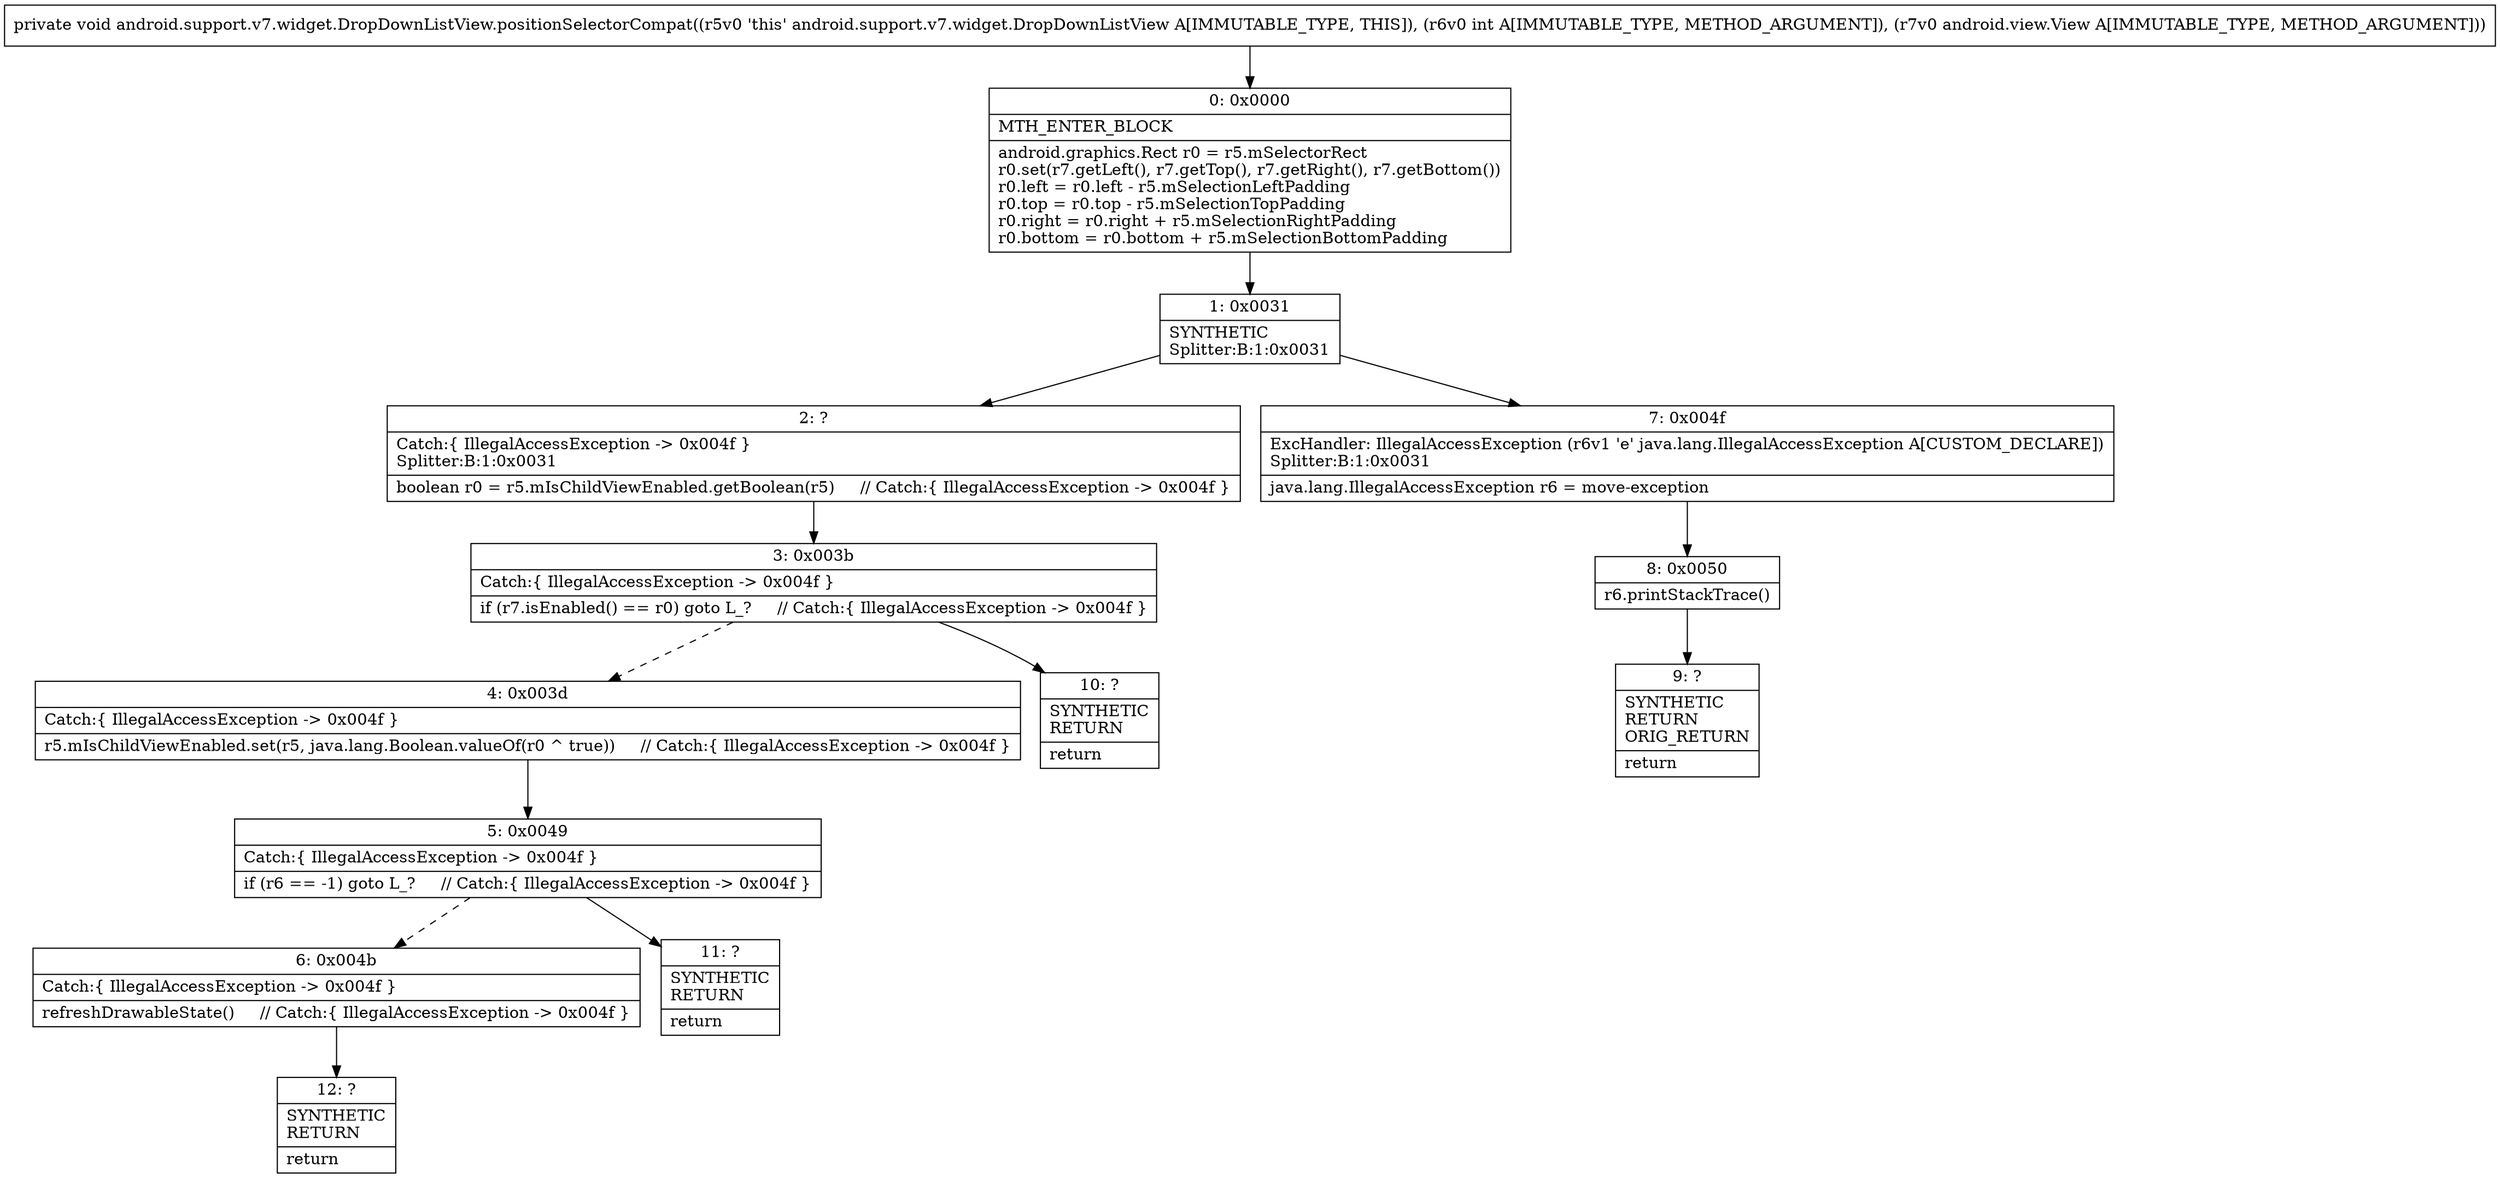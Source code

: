 digraph "CFG forandroid.support.v7.widget.DropDownListView.positionSelectorCompat(ILandroid\/view\/View;)V" {
Node_0 [shape=record,label="{0\:\ 0x0000|MTH_ENTER_BLOCK\l|android.graphics.Rect r0 = r5.mSelectorRect\lr0.set(r7.getLeft(), r7.getTop(), r7.getRight(), r7.getBottom())\lr0.left = r0.left \- r5.mSelectionLeftPadding\lr0.top = r0.top \- r5.mSelectionTopPadding\lr0.right = r0.right + r5.mSelectionRightPadding\lr0.bottom = r0.bottom + r5.mSelectionBottomPadding\l}"];
Node_1 [shape=record,label="{1\:\ 0x0031|SYNTHETIC\lSplitter:B:1:0x0031\l}"];
Node_2 [shape=record,label="{2\:\ ?|Catch:\{ IllegalAccessException \-\> 0x004f \}\lSplitter:B:1:0x0031\l|boolean r0 = r5.mIsChildViewEnabled.getBoolean(r5)     \/\/ Catch:\{ IllegalAccessException \-\> 0x004f \}\l}"];
Node_3 [shape=record,label="{3\:\ 0x003b|Catch:\{ IllegalAccessException \-\> 0x004f \}\l|if (r7.isEnabled() == r0) goto L_?     \/\/ Catch:\{ IllegalAccessException \-\> 0x004f \}\l}"];
Node_4 [shape=record,label="{4\:\ 0x003d|Catch:\{ IllegalAccessException \-\> 0x004f \}\l|r5.mIsChildViewEnabled.set(r5, java.lang.Boolean.valueOf(r0 ^ true))     \/\/ Catch:\{ IllegalAccessException \-\> 0x004f \}\l}"];
Node_5 [shape=record,label="{5\:\ 0x0049|Catch:\{ IllegalAccessException \-\> 0x004f \}\l|if (r6 == \-1) goto L_?     \/\/ Catch:\{ IllegalAccessException \-\> 0x004f \}\l}"];
Node_6 [shape=record,label="{6\:\ 0x004b|Catch:\{ IllegalAccessException \-\> 0x004f \}\l|refreshDrawableState()     \/\/ Catch:\{ IllegalAccessException \-\> 0x004f \}\l}"];
Node_7 [shape=record,label="{7\:\ 0x004f|ExcHandler: IllegalAccessException (r6v1 'e' java.lang.IllegalAccessException A[CUSTOM_DECLARE])\lSplitter:B:1:0x0031\l|java.lang.IllegalAccessException r6 = move\-exception\l}"];
Node_8 [shape=record,label="{8\:\ 0x0050|r6.printStackTrace()\l}"];
Node_9 [shape=record,label="{9\:\ ?|SYNTHETIC\lRETURN\lORIG_RETURN\l|return\l}"];
Node_10 [shape=record,label="{10\:\ ?|SYNTHETIC\lRETURN\l|return\l}"];
Node_11 [shape=record,label="{11\:\ ?|SYNTHETIC\lRETURN\l|return\l}"];
Node_12 [shape=record,label="{12\:\ ?|SYNTHETIC\lRETURN\l|return\l}"];
MethodNode[shape=record,label="{private void android.support.v7.widget.DropDownListView.positionSelectorCompat((r5v0 'this' android.support.v7.widget.DropDownListView A[IMMUTABLE_TYPE, THIS]), (r6v0 int A[IMMUTABLE_TYPE, METHOD_ARGUMENT]), (r7v0 android.view.View A[IMMUTABLE_TYPE, METHOD_ARGUMENT])) }"];
MethodNode -> Node_0;
Node_0 -> Node_1;
Node_1 -> Node_2;
Node_1 -> Node_7;
Node_2 -> Node_3;
Node_3 -> Node_4[style=dashed];
Node_3 -> Node_10;
Node_4 -> Node_5;
Node_5 -> Node_6[style=dashed];
Node_5 -> Node_11;
Node_6 -> Node_12;
Node_7 -> Node_8;
Node_8 -> Node_9;
}

